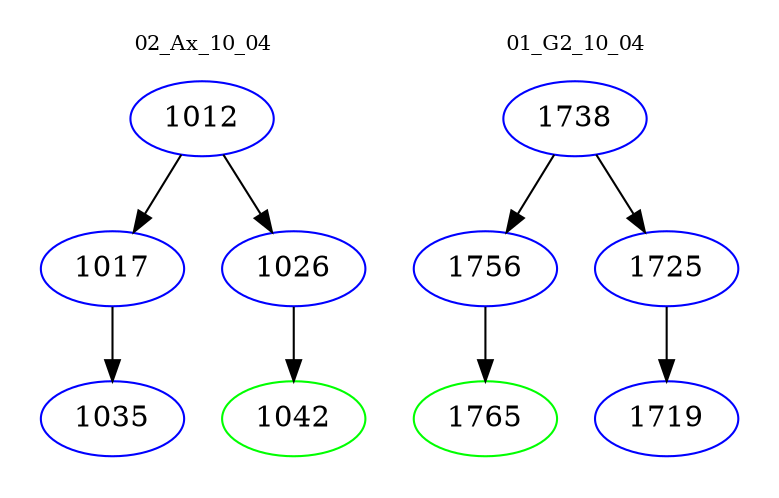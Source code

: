 digraph{
subgraph cluster_0 {
color = white
label = "02_Ax_10_04";
fontsize=10;
T0_1012 [label="1012", color="blue"]
T0_1012 -> T0_1017 [color="black"]
T0_1017 [label="1017", color="blue"]
T0_1017 -> T0_1035 [color="black"]
T0_1035 [label="1035", color="blue"]
T0_1012 -> T0_1026 [color="black"]
T0_1026 [label="1026", color="blue"]
T0_1026 -> T0_1042 [color="black"]
T0_1042 [label="1042", color="green"]
}
subgraph cluster_1 {
color = white
label = "01_G2_10_04";
fontsize=10;
T1_1738 [label="1738", color="blue"]
T1_1738 -> T1_1756 [color="black"]
T1_1756 [label="1756", color="blue"]
T1_1756 -> T1_1765 [color="black"]
T1_1765 [label="1765", color="green"]
T1_1738 -> T1_1725 [color="black"]
T1_1725 [label="1725", color="blue"]
T1_1725 -> T1_1719 [color="black"]
T1_1719 [label="1719", color="blue"]
}
}

